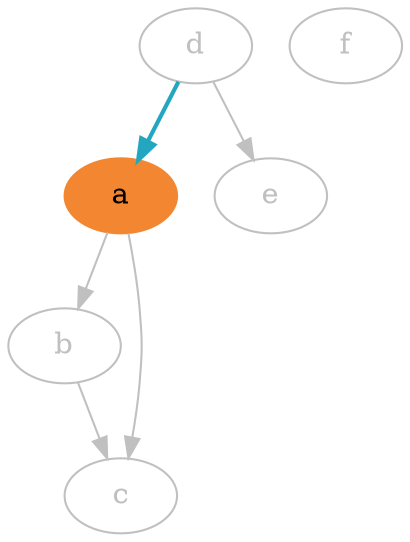 digraph G {
  node [color="grey",fontcolor="grey"]
  edge [color="grey"]
	a -> b;
  b -> c;
	a -> c;
	d -> a [style=bold,color="#23A7C0"];
	d -> e;
  a [fontcolor="black",style=filled,color="#F38630"];
  f;
}


